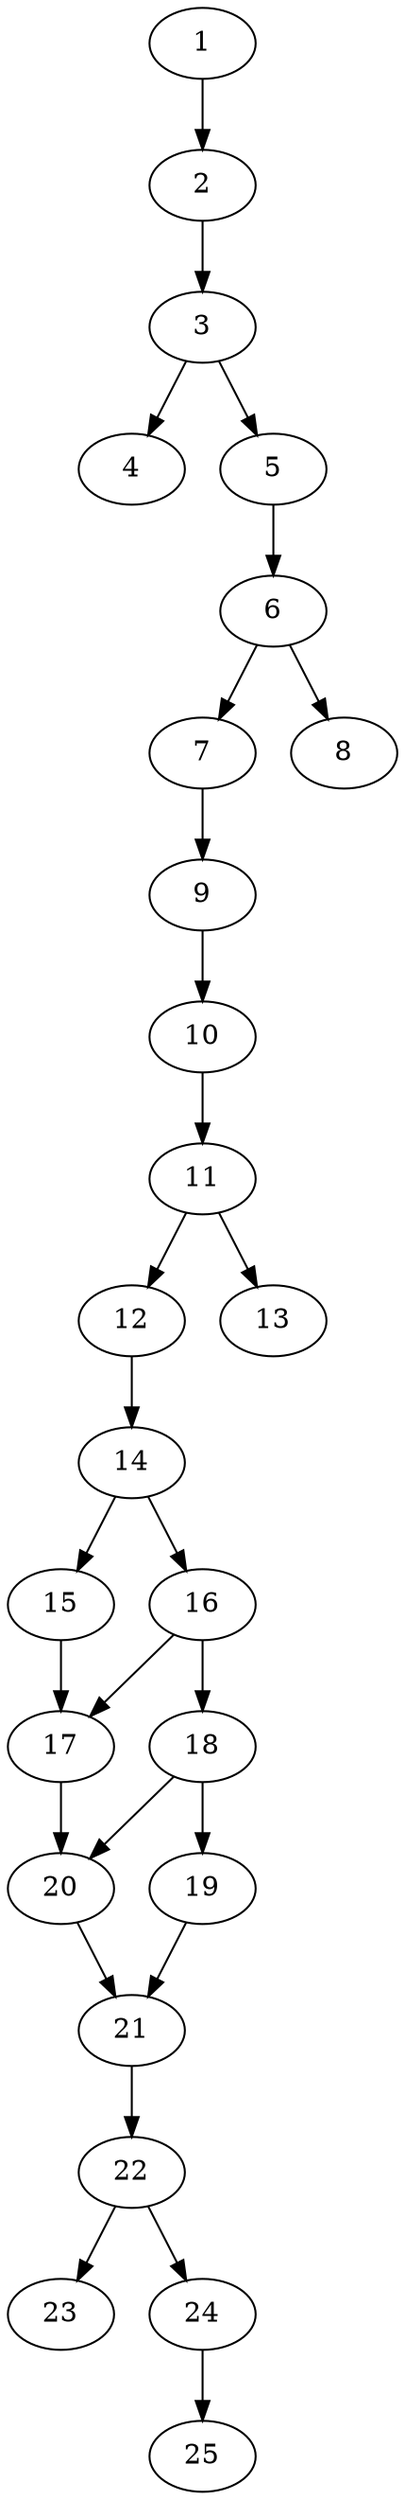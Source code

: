 // DAG automatically generated by daggen at Thu Oct  3 14:00:39 2019
// ./daggen --dot -n 25 --ccr 0.4 --fat 0.3 --regular 0.5 --density 0.6 --mindata 5242880 --maxdata 52428800 
digraph G {
  1 [size="118653440", alpha="0.14", expect_size="47461376"] 
  1 -> 2 [size ="47461376"]
  2 [size="75082240", alpha="0.18", expect_size="30032896"] 
  2 -> 3 [size ="30032896"]
  3 [size="61895680", alpha="0.05", expect_size="24758272"] 
  3 -> 4 [size ="24758272"]
  3 -> 5 [size ="24758272"]
  4 [size="59799040", alpha="0.09", expect_size="23919616"] 
  5 [size="55032320", alpha="0.11", expect_size="22012928"] 
  5 -> 6 [size ="22012928"]
  6 [size="64911360", alpha="0.14", expect_size="25964544"] 
  6 -> 7 [size ="25964544"]
  6 -> 8 [size ="25964544"]
  7 [size="14904320", alpha="0.01", expect_size="5961728"] 
  7 -> 9 [size ="5961728"]
  8 [size="22351360", alpha="0.05", expect_size="8940544"] 
  9 [size="93626880", alpha="0.19", expect_size="37450752"] 
  9 -> 10 [size ="37450752"]
  10 [size="30033920", alpha="0.16", expect_size="12013568"] 
  10 -> 11 [size ="12013568"]
  11 [size="63761920", alpha="0.13", expect_size="25504768"] 
  11 -> 12 [size ="25504768"]
  11 -> 13 [size ="25504768"]
  12 [size="25733120", alpha="0.14", expect_size="10293248"] 
  12 -> 14 [size ="10293248"]
  13 [size="13634560", alpha="0.01", expect_size="5453824"] 
  14 [size="41692160", alpha="0.03", expect_size="16676864"] 
  14 -> 15 [size ="16676864"]
  14 -> 16 [size ="16676864"]
  15 [size="95751680", alpha="0.11", expect_size="38300672"] 
  15 -> 17 [size ="38300672"]
  16 [size="41400320", alpha="0.17", expect_size="16560128"] 
  16 -> 17 [size ="16560128"]
  16 -> 18 [size ="16560128"]
  17 [size="126412800", alpha="0.12", expect_size="50565120"] 
  17 -> 20 [size ="50565120"]
  18 [size="14412800", alpha="0.16", expect_size="5765120"] 
  18 -> 19 [size ="5765120"]
  18 -> 20 [size ="5765120"]
  19 [size="45109760", alpha="0.19", expect_size="18043904"] 
  19 -> 21 [size ="18043904"]
  20 [size="40839680", alpha="0.08", expect_size="16335872"] 
  20 -> 21 [size ="16335872"]
  21 [size="15385600", alpha="0.15", expect_size="6154240"] 
  21 -> 22 [size ="6154240"]
  22 [size="93094400", alpha="0.13", expect_size="37237760"] 
  22 -> 23 [size ="37237760"]
  22 -> 24 [size ="37237760"]
  23 [size="57461760", alpha="0.19", expect_size="22984704"] 
  24 [size="63418880", alpha="0.13", expect_size="25367552"] 
  24 -> 25 [size ="25367552"]
  25 [size="82024960", alpha="0.14", expect_size="32809984"] 
}
